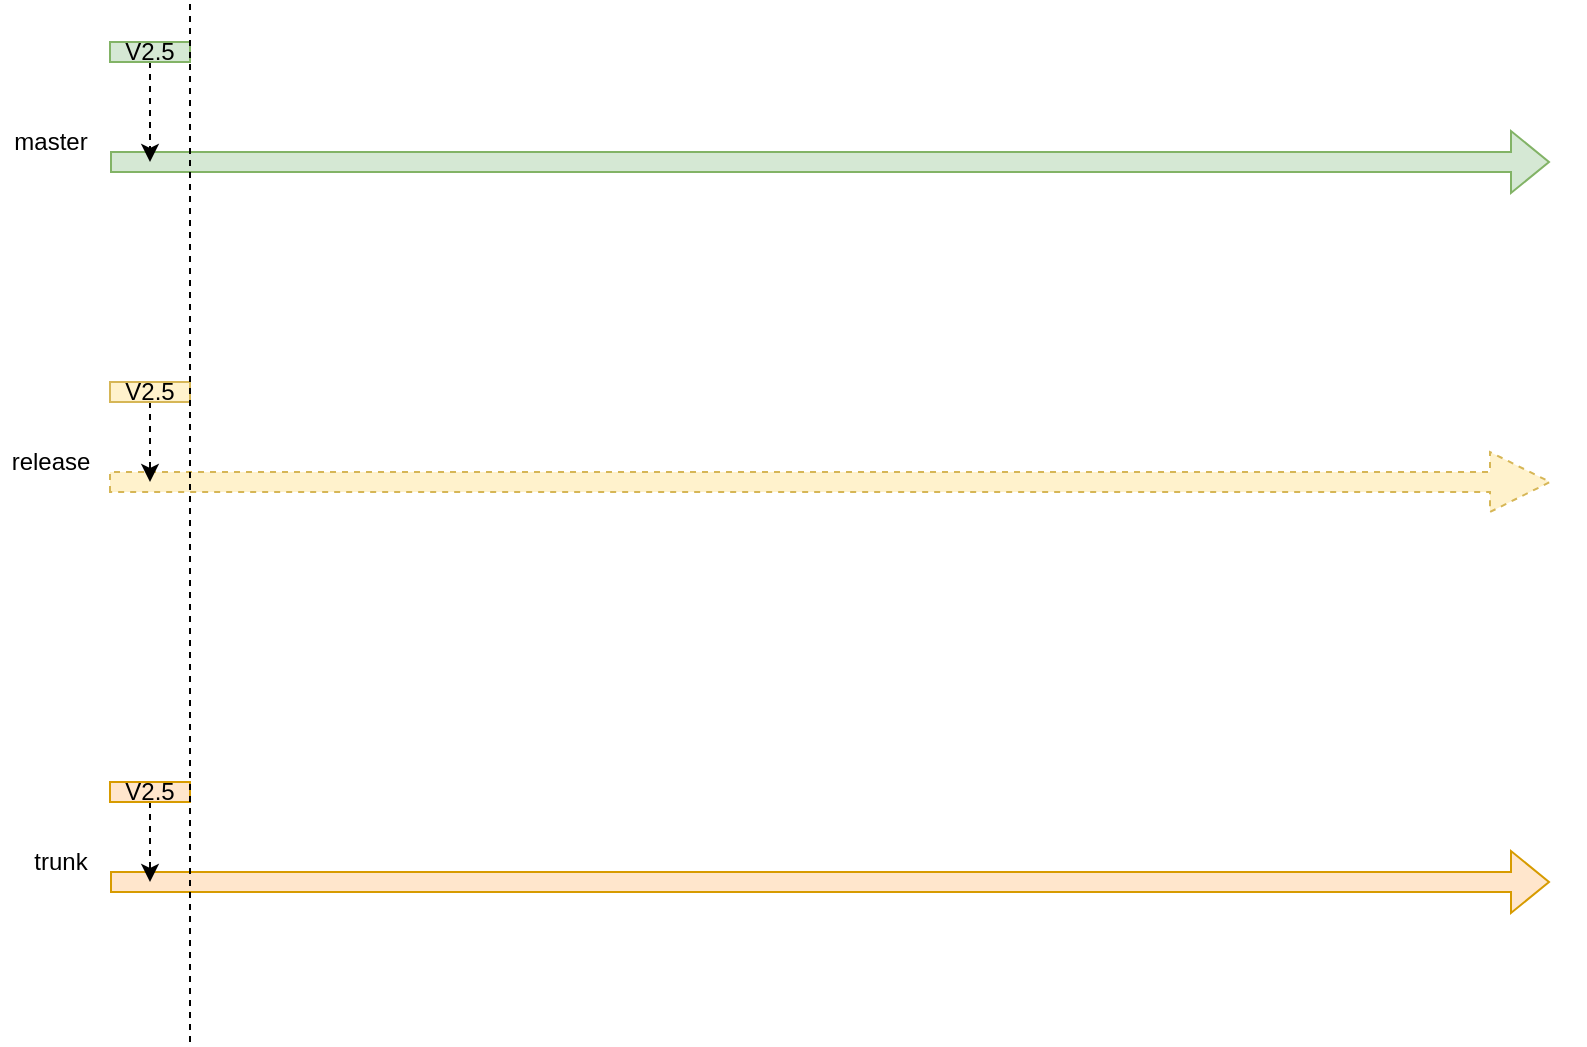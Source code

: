<mxfile version="15.5.2" type="github">
  <diagram id="LOZX3wSPhOOPWS7U0OMx" name="Page-1">
    <mxGraphModel dx="1426" dy="793" grid="1" gridSize="10" guides="1" tooltips="1" connect="1" arrows="1" fold="1" page="1" pageScale="1" pageWidth="827" pageHeight="1169" math="0" shadow="0">
      <root>
        <mxCell id="0" />
        <mxCell id="1" parent="0" />
        <mxCell id="0rplCts4Z-4x0RCvx2fX-1" value="" style="endArrow=classic;html=1;rounded=0;shape=flexArrow;fillColor=#d5e8d4;strokeColor=#82b366;" edge="1" parent="1">
          <mxGeometry width="50" height="50" relative="1" as="geometry">
            <mxPoint x="80" y="160" as="sourcePoint" />
            <mxPoint x="800" y="160" as="targetPoint" />
          </mxGeometry>
        </mxCell>
        <mxCell id="0rplCts4Z-4x0RCvx2fX-2" value="master" style="text;html=1;align=center;verticalAlign=middle;resizable=0;points=[];autosize=1;strokeColor=none;fillColor=none;" vertex="1" parent="1">
          <mxGeometry x="25" y="140" width="50" height="20" as="geometry" />
        </mxCell>
        <mxCell id="0rplCts4Z-4x0RCvx2fX-3" value="" style="endArrow=classic;html=1;rounded=0;shape=arrow;dashed=1;fillColor=#fff2cc;strokeColor=#d6b656;" edge="1" parent="1">
          <mxGeometry width="50" height="50" relative="1" as="geometry">
            <mxPoint x="80" y="320" as="sourcePoint" />
            <mxPoint x="800" y="320" as="targetPoint" />
            <Array as="points" />
          </mxGeometry>
        </mxCell>
        <mxCell id="0rplCts4Z-4x0RCvx2fX-4" value="release" style="text;html=1;align=center;verticalAlign=middle;resizable=0;points=[];autosize=1;strokeColor=none;fillColor=none;" vertex="1" parent="1">
          <mxGeometry x="25" y="300" width="50" height="20" as="geometry" />
        </mxCell>
        <mxCell id="0rplCts4Z-4x0RCvx2fX-5" value="" style="endArrow=classic;html=1;rounded=0;shape=flexArrow;fillColor=#ffe6cc;strokeColor=#d79b00;" edge="1" parent="1">
          <mxGeometry width="50" height="50" relative="1" as="geometry">
            <mxPoint x="80" y="520" as="sourcePoint" />
            <mxPoint x="800" y="520" as="targetPoint" />
          </mxGeometry>
        </mxCell>
        <mxCell id="0rplCts4Z-4x0RCvx2fX-6" value="trunk" style="text;html=1;align=center;verticalAlign=middle;resizable=0;points=[];autosize=1;strokeColor=none;fillColor=none;" vertex="1" parent="1">
          <mxGeometry x="35" y="500" width="40" height="20" as="geometry" />
        </mxCell>
        <mxCell id="0rplCts4Z-4x0RCvx2fX-25" style="edgeStyle=orthogonalEdgeStyle;rounded=0;orthogonalLoop=1;jettySize=auto;html=1;exitX=0.5;exitY=1;exitDx=0;exitDy=0;dashed=1;" edge="1" parent="1" source="0rplCts4Z-4x0RCvx2fX-8">
          <mxGeometry relative="1" as="geometry">
            <mxPoint x="100" y="160" as="targetPoint" />
          </mxGeometry>
        </mxCell>
        <mxCell id="0rplCts4Z-4x0RCvx2fX-8" value="V2.5" style="rounded=0;whiteSpace=wrap;html=1;fillColor=#d5e8d4;strokeColor=#82b366;" vertex="1" parent="1">
          <mxGeometry x="80" y="100" width="40" height="10" as="geometry" />
        </mxCell>
        <mxCell id="0rplCts4Z-4x0RCvx2fX-21" style="edgeStyle=orthogonalEdgeStyle;rounded=0;orthogonalLoop=1;jettySize=auto;html=1;dashed=1;" edge="1" parent="1" source="0rplCts4Z-4x0RCvx2fX-13">
          <mxGeometry relative="1" as="geometry">
            <mxPoint x="100" y="320" as="targetPoint" />
          </mxGeometry>
        </mxCell>
        <mxCell id="0rplCts4Z-4x0RCvx2fX-13" value="V2.5" style="rounded=0;whiteSpace=wrap;html=1;fillColor=#fff2cc;strokeColor=#d6b656;" vertex="1" parent="1">
          <mxGeometry x="80" y="270" width="40" height="10" as="geometry" />
        </mxCell>
        <mxCell id="0rplCts4Z-4x0RCvx2fX-18" style="edgeStyle=orthogonalEdgeStyle;rounded=0;orthogonalLoop=1;jettySize=auto;html=1;dashed=1;" edge="1" parent="1" source="0rplCts4Z-4x0RCvx2fX-17">
          <mxGeometry relative="1" as="geometry">
            <mxPoint x="100" y="520" as="targetPoint" />
          </mxGeometry>
        </mxCell>
        <mxCell id="0rplCts4Z-4x0RCvx2fX-17" value="V2.5" style="rounded=0;whiteSpace=wrap;html=1;fillColor=#ffe6cc;strokeColor=#d79b00;" vertex="1" parent="1">
          <mxGeometry x="80" y="470" width="40" height="10" as="geometry" />
        </mxCell>
        <mxCell id="0rplCts4Z-4x0RCvx2fX-35" value="" style="endArrow=none;html=1;rounded=0;dashed=1;" edge="1" parent="1">
          <mxGeometry width="50" height="50" relative="1" as="geometry">
            <mxPoint x="120" y="600" as="sourcePoint" />
            <mxPoint x="120" y="80" as="targetPoint" />
          </mxGeometry>
        </mxCell>
      </root>
    </mxGraphModel>
  </diagram>
</mxfile>
